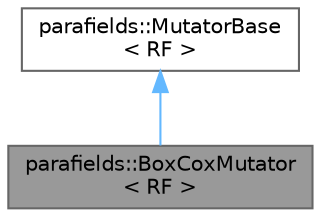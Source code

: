 digraph "parafields::BoxCoxMutator&lt; RF &gt;"
{
 // LATEX_PDF_SIZE
  bgcolor="transparent";
  edge [fontname=Helvetica,fontsize=10,labelfontname=Helvetica,labelfontsize=10];
  node [fontname=Helvetica,fontsize=10,shape=box,height=0.2,width=0.4];
  Node1 [id="Node000001",label="parafields::BoxCoxMutator\l\< RF \>",height=0.2,width=0.4,color="gray40", fillcolor="grey60", style="filled", fontcolor="black",tooltip="Applies the Box-Cox transformation to the data values."];
  Node2 -> Node1 [id="edge1_Node000001_Node000002",dir="back",color="steelblue1",style="solid",tooltip=" "];
  Node2 [id="Node000002",label="parafields::MutatorBase\l\< RF \>",height=0.2,width=0.4,color="gray40", fillcolor="white", style="filled",URL="$a01037.html",tooltip="Abstract base class for value transformations."];
}
